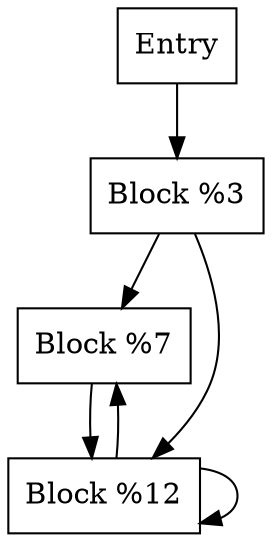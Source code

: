 digraph CFG {
    // Define the nodes
    node [shape=box];
    entry [label="Entry"];
    block_3 [label="Block %3"];
    block_7 [label="Block %7"];
    block_12 [label="Block %12"];
    
    // Define the edges
    entry -> block_3; // Entry goes to block %3
    block_3 -> block_7; // From block %3 to block %7 (when %0 < 4)
    block_3 -> block_12; // From block %3 to block %12 (when %0 >= 4)
    block_12 -> block_7; // From block %12 to block %7 (looping back)
    block_12 -> block_12; // From block %12 to block %12 (looping)
    block_7 -> block_12; // From block %7 to block %12 (after execution)
}